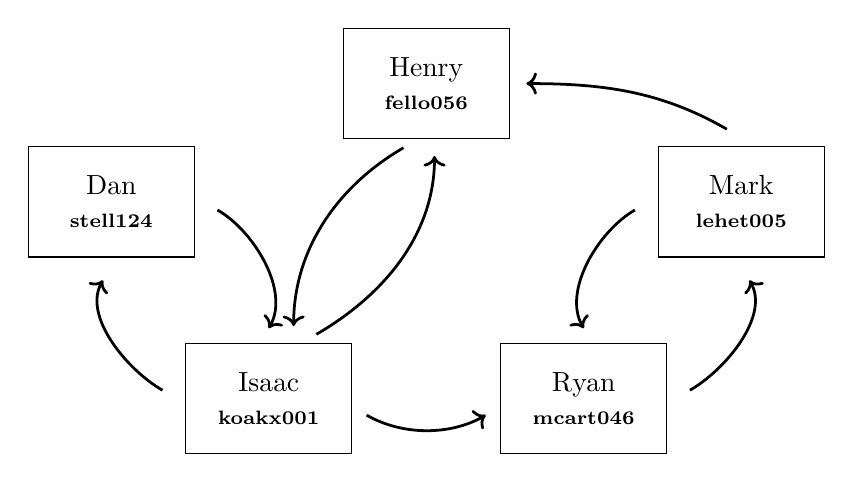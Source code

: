 \begin{tikzpicture}
  \node at (-4,1.5) [align=center,draw,minimum height=40pt,minimum width=60pt] (dan) {
    Dan\\
    \scriptsize\textbf{stell124}
  };

  \node at (0,3) [align=center,draw,minimum height=40pt,minimum width=60pt] (henry) {
    Henry\\
    \scriptsize\textbf{fello056}
  };

  \node at (4,1.5) [align=center,draw,minimum height=40pt,minimum width=60pt] (mark) {
    Mark\\
    \scriptsize\textbf{lehet005}
  };

  \node at (-2,-1) [align=center,draw,minimum height=40pt,minimum width=60pt] (isaac) {
    Isaac\\
    \scriptsize\textbf{koakx001}
  };

  \node at (2,-1) [align=center,draw,minimum height=40pt,minimum width=60pt] (ryan) {
    Ryan\\
    \scriptsize\textbf{mcart046}
  };

  \path[->,line width=1pt, shorten <=6pt, shorten >=6pt] ([xshift=3pt]dan.east) edge[in=60,out=-30] ([xshift=-3pt]isaac.north);
  \path[->,line width=1pt, shorten <=6pt, shorten >=6pt] ([xshift=-3pt]isaac.west) edge[in=240,out=150] ([yshift=-3pt]dan.south);

  \path[->,line width=1pt, shorten <=6pt, shorten >=6pt] ([xshift=12pt]isaac.north) edge[in=270,out=30] ([xshift=3pt]henry.south);
  \path[->,line width=1pt, shorten <=6pt, shorten >=6pt] ([xshift=-3pt]henry.south) edge[in=90,out=210] ([xshift=9pt]isaac.north);

  \path[->,line width=1pt, shorten <=6pt, shorten >=6pt] ([yshift=-3pt]isaac.east) edge[in=210,out=-30] ([yshift=-3pt]ryan.west);

  \path[->,line width=1pt, shorten <=6pt, shorten >=6pt] ([xshift=-3pt]mark.west) edge[in=120,out=210] ([xshift=3pt]ryan.north);
  \path[->,line width=1pt, shorten <=6pt, shorten >=6pt] ([xshift=3pt]ryan.east) edge[in=300,out=30] ([yshift=-3pt]mark.south);

  \path[->,line width=1pt, shorten <=6pt, shorten >=6pt] ([yshift=3pt]mark.north) edge[in=0,out=150] (henry.east);
\end{tikzpicture}
